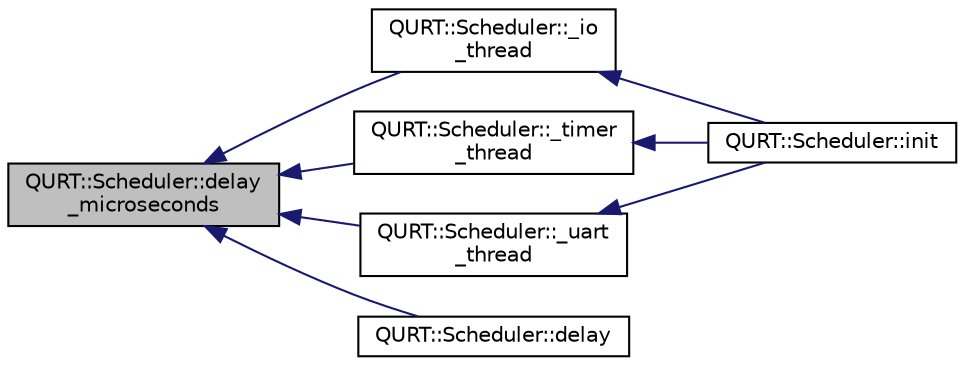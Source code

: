 digraph "QURT::Scheduler::delay_microseconds"
{
 // INTERACTIVE_SVG=YES
  edge [fontname="Helvetica",fontsize="10",labelfontname="Helvetica",labelfontsize="10"];
  node [fontname="Helvetica",fontsize="10",shape=record];
  rankdir="LR";
  Node1 [label="QURT::Scheduler::delay\l_microseconds",height=0.2,width=0.4,color="black", fillcolor="grey75", style="filled", fontcolor="black"];
  Node1 -> Node2 [dir="back",color="midnightblue",fontsize="10",style="solid",fontname="Helvetica"];
  Node2 [label="QURT::Scheduler::_io\l_thread",height=0.2,width=0.4,color="black", fillcolor="white", style="filled",URL="$classQURT_1_1Scheduler.html#a5409cba3340e32c4c4ed8bcf86746b3c"];
  Node2 -> Node3 [dir="back",color="midnightblue",fontsize="10",style="solid",fontname="Helvetica"];
  Node3 [label="QURT::Scheduler::init",height=0.2,width=0.4,color="black", fillcolor="white", style="filled",URL="$classQURT_1_1Scheduler.html#a3d77c332e051c28c83fb07757e7100bd"];
  Node1 -> Node4 [dir="back",color="midnightblue",fontsize="10",style="solid",fontname="Helvetica"];
  Node4 [label="QURT::Scheduler::_timer\l_thread",height=0.2,width=0.4,color="black", fillcolor="white", style="filled",URL="$classQURT_1_1Scheduler.html#a1d66358f539e2d6a483e72465ee89db4"];
  Node4 -> Node3 [dir="back",color="midnightblue",fontsize="10",style="solid",fontname="Helvetica"];
  Node1 -> Node5 [dir="back",color="midnightblue",fontsize="10",style="solid",fontname="Helvetica"];
  Node5 [label="QURT::Scheduler::_uart\l_thread",height=0.2,width=0.4,color="black", fillcolor="white", style="filled",URL="$classQURT_1_1Scheduler.html#a599c62f8da5b055f5c3aca38b39de583"];
  Node5 -> Node3 [dir="back",color="midnightblue",fontsize="10",style="solid",fontname="Helvetica"];
  Node1 -> Node6 [dir="back",color="midnightblue",fontsize="10",style="solid",fontname="Helvetica"];
  Node6 [label="QURT::Scheduler::delay",height=0.2,width=0.4,color="black", fillcolor="white", style="filled",URL="$classQURT_1_1Scheduler.html#a14f3239ecbb9889823b20dc9de655c2f"];
}
